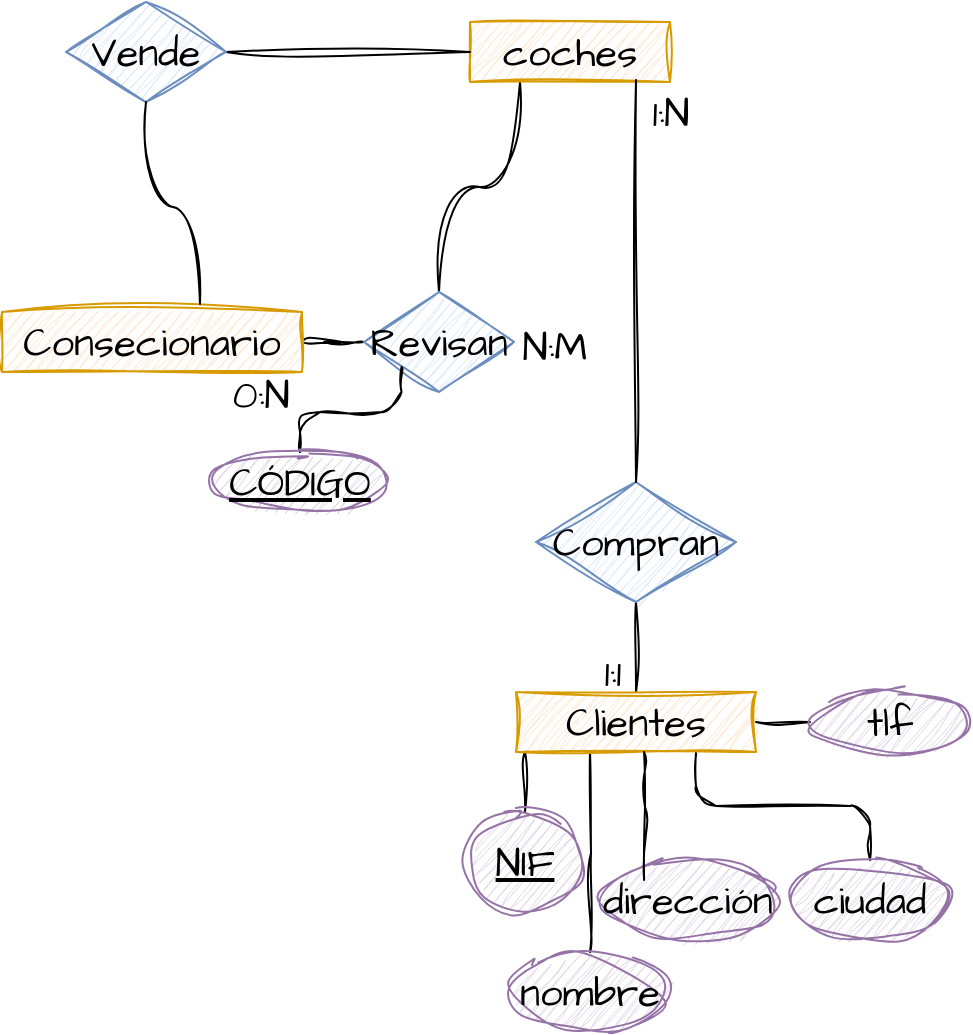 <mxfile version="22.0.2" type="github">
  <diagram name="Página-1" id="eumxeU81mNeOrhYoPqfO">
    <mxGraphModel dx="1434" dy="752" grid="1" gridSize="10" guides="1" tooltips="1" connect="1" arrows="1" fold="1" page="1" pageScale="1" pageWidth="827" pageHeight="1169" background="#ffffff" math="0" shadow="0">
      <root>
        <mxCell id="0" />
        <mxCell id="1" parent="0" />
        <mxCell id="fxUsTy2RBCVXRepyK7W4-14" style="edgeStyle=orthogonalEdgeStyle;sketch=1;hachureGap=4;jiggle=2;curveFitting=1;orthogonalLoop=1;jettySize=auto;html=1;exitX=0.25;exitY=1;exitDx=0;exitDy=0;entryX=0.5;entryY=0;entryDx=0;entryDy=0;fontFamily=Architects Daughter;fontSource=https%3A%2F%2Ffonts.googleapis.com%2Fcss%3Ffamily%3DArchitects%2BDaughter;fontSize=16;endArrow=none;endFill=0;curved=1;" parent="1" source="fxUsTy2RBCVXRepyK7W4-2" target="fxUsTy2RBCVXRepyK7W4-12" edge="1">
          <mxGeometry relative="1" as="geometry" />
        </mxCell>
        <mxCell id="fxUsTy2RBCVXRepyK7W4-2" value="coches" style="whiteSpace=wrap;html=1;sketch=1;hachureGap=4;jiggle=2;curveFitting=1;fontFamily=Architects Daughter;fontSource=https%3A%2F%2Ffonts.googleapis.com%2Fcss%3Ffamily%3DArchitects%2BDaughter;fontSize=20;fillColor=#ffe6cc;strokeColor=#d79b00;" parent="1" vertex="1">
          <mxGeometry x="280" y="88" width="100" height="30" as="geometry" />
        </mxCell>
        <mxCell id="fxUsTy2RBCVXRepyK7W4-13" style="edgeStyle=orthogonalEdgeStyle;rounded=0;sketch=1;hachureGap=4;jiggle=2;curveFitting=1;orthogonalLoop=1;jettySize=auto;html=1;exitX=1;exitY=0.5;exitDx=0;exitDy=0;fontFamily=Architects Daughter;fontSource=https%3A%2F%2Ffonts.googleapis.com%2Fcss%3Ffamily%3DArchitects%2BDaughter;fontSize=16;endArrow=none;endFill=0;" parent="1" source="fxUsTy2RBCVXRepyK7W4-3" target="fxUsTy2RBCVXRepyK7W4-12" edge="1">
          <mxGeometry relative="1" as="geometry" />
        </mxCell>
        <mxCell id="fxUsTy2RBCVXRepyK7W4-3" value="Consecionario" style="whiteSpace=wrap;html=1;sketch=1;hachureGap=4;jiggle=2;curveFitting=1;fontFamily=Architects Daughter;fontSource=https%3A%2F%2Ffonts.googleapis.com%2Fcss%3Ffamily%3DArchitects%2BDaughter;fontSize=20;fillColor=#ffe6cc;strokeColor=#d79b00;" parent="1" vertex="1">
          <mxGeometry x="46" y="233" width="150" height="30" as="geometry" />
        </mxCell>
        <mxCell id="fxUsTy2RBCVXRepyK7W4-15" style="edgeStyle=orthogonalEdgeStyle;rounded=0;sketch=1;hachureGap=4;jiggle=2;curveFitting=1;orthogonalLoop=1;jettySize=auto;html=1;exitX=0.5;exitY=0;exitDx=0;exitDy=0;entryX=0.5;entryY=1;entryDx=0;entryDy=0;fontFamily=Architects Daughter;fontSource=https%3A%2F%2Ffonts.googleapis.com%2Fcss%3Ffamily%3DArchitects%2BDaughter;fontSize=16;endArrow=none;endFill=0;" parent="1" source="fxUsTy2RBCVXRepyK7W4-4" target="fxUsTy2RBCVXRepyK7W4-9" edge="1">
          <mxGeometry relative="1" as="geometry" />
        </mxCell>
        <mxCell id="fxUsTy2RBCVXRepyK7W4-17" style="edgeStyle=orthogonalEdgeStyle;rounded=0;sketch=1;hachureGap=4;jiggle=2;curveFitting=1;orthogonalLoop=1;jettySize=auto;html=1;exitX=0.25;exitY=1;exitDx=0;exitDy=0;entryX=0.5;entryY=0;entryDx=0;entryDy=0;fontFamily=Architects Daughter;fontSource=https%3A%2F%2Ffonts.googleapis.com%2Fcss%3Ffamily%3DArchitects%2BDaughter;fontSize=16;endArrow=none;endFill=0;" parent="1" target="fxUsTy2RBCVXRepyK7W4-16" edge="1">
          <mxGeometry relative="1" as="geometry">
            <mxPoint x="309" y="453" as="sourcePoint" />
          </mxGeometry>
        </mxCell>
        <mxCell id="fxUsTy2RBCVXRepyK7W4-19" style="edgeStyle=orthogonalEdgeStyle;rounded=0;sketch=1;hachureGap=4;jiggle=2;curveFitting=1;orthogonalLoop=1;jettySize=auto;html=1;exitX=0.5;exitY=1;exitDx=0;exitDy=0;entryX=0.5;entryY=0;entryDx=0;entryDy=0;fontFamily=Architects Daughter;fontSource=https%3A%2F%2Ffonts.googleapis.com%2Fcss%3Ffamily%3DArchitects%2BDaughter;fontSize=16;endArrow=none;endFill=0;" parent="1" target="fxUsTy2RBCVXRepyK7W4-18" edge="1">
          <mxGeometry relative="1" as="geometry">
            <mxPoint x="340" y="453" as="sourcePoint" />
          </mxGeometry>
        </mxCell>
        <mxCell id="fxUsTy2RBCVXRepyK7W4-26" style="edgeStyle=orthogonalEdgeStyle;rounded=1;sketch=1;hachureGap=4;jiggle=2;curveFitting=1;orthogonalLoop=1;jettySize=auto;html=1;exitX=0.75;exitY=1;exitDx=0;exitDy=0;fontFamily=Architects Daughter;fontSource=https%3A%2F%2Ffonts.googleapis.com%2Fcss%3Ffamily%3DArchitects%2BDaughter;fontSize=16;endArrow=none;endFill=0;strokeWidth=1;" parent="1" source="fxUsTy2RBCVXRepyK7W4-4" target="fxUsTy2RBCVXRepyK7W4-25" edge="1">
          <mxGeometry relative="1" as="geometry" />
        </mxCell>
        <mxCell id="fxUsTy2RBCVXRepyK7W4-28" style="edgeStyle=orthogonalEdgeStyle;rounded=0;sketch=1;hachureGap=4;jiggle=2;curveFitting=1;orthogonalLoop=1;jettySize=auto;html=1;exitX=1;exitY=0.5;exitDx=0;exitDy=0;entryX=0;entryY=0.5;entryDx=0;entryDy=0;fontFamily=Architects Daughter;fontSource=https%3A%2F%2Ffonts.googleapis.com%2Fcss%3Ffamily%3DArchitects%2BDaughter;fontSize=16;endArrow=none;endFill=0;" parent="1" source="fxUsTy2RBCVXRepyK7W4-4" target="fxUsTy2RBCVXRepyK7W4-27" edge="1">
          <mxGeometry relative="1" as="geometry" />
        </mxCell>
        <mxCell id="fxUsTy2RBCVXRepyK7W4-4" value="Clientes" style="whiteSpace=wrap;html=1;sketch=1;hachureGap=4;jiggle=2;curveFitting=1;fontFamily=Architects Daughter;fontSource=https%3A%2F%2Ffonts.googleapis.com%2Fcss%3Ffamily%3DArchitects%2BDaughter;fontSize=20;fillColor=#ffe6cc;strokeColor=#d79b00;" parent="1" vertex="1">
          <mxGeometry x="303" y="423" width="120" height="30" as="geometry" />
        </mxCell>
        <mxCell id="fxUsTy2RBCVXRepyK7W4-9" value="Compran" style="rhombus;whiteSpace=wrap;html=1;sketch=1;hachureGap=4;jiggle=2;curveFitting=1;fontFamily=Architects Daughter;fontSource=https%3A%2F%2Ffonts.googleapis.com%2Fcss%3Ffamily%3DArchitects%2BDaughter;fontSize=20;fillColor=#dae8fc;strokeColor=#6c8ebf;" parent="1" vertex="1">
          <mxGeometry x="313" y="318" width="100" height="60" as="geometry" />
        </mxCell>
        <mxCell id="fxUsTy2RBCVXRepyK7W4-11" style="edgeStyle=orthogonalEdgeStyle;rounded=0;sketch=1;hachureGap=4;jiggle=2;curveFitting=1;orthogonalLoop=1;jettySize=auto;html=1;exitX=0.5;exitY=0;exitDx=0;exitDy=0;entryX=0.83;entryY=0.967;entryDx=0;entryDy=0;entryPerimeter=0;fontFamily=Architects Daughter;fontSource=https%3A%2F%2Ffonts.googleapis.com%2Fcss%3Ffamily%3DArchitects%2BDaughter;fontSize=16;endArrow=none;endFill=0;" parent="1" source="fxUsTy2RBCVXRepyK7W4-9" target="fxUsTy2RBCVXRepyK7W4-2" edge="1">
          <mxGeometry relative="1" as="geometry" />
        </mxCell>
        <mxCell id="fxUsTy2RBCVXRepyK7W4-12" value="Revisan" style="rhombus;whiteSpace=wrap;html=1;sketch=1;hachureGap=4;jiggle=2;curveFitting=1;fontFamily=Architects Daughter;fontSource=https%3A%2F%2Ffonts.googleapis.com%2Fcss%3Ffamily%3DArchitects%2BDaughter;fontSize=20;fillColor=#dae8fc;strokeColor=#6c8ebf;" parent="1" vertex="1">
          <mxGeometry x="227" y="223" width="75" height="50" as="geometry" />
        </mxCell>
        <mxCell id="fxUsTy2RBCVXRepyK7W4-16" value="&lt;u&gt;NIF&lt;/u&gt;" style="ellipse;whiteSpace=wrap;html=1;sketch=1;hachureGap=4;jiggle=2;curveFitting=1;fontFamily=Architects Daughter;fontSource=https%3A%2F%2Ffonts.googleapis.com%2Fcss%3Ffamily%3DArchitects%2BDaughter;fontSize=20;fillColor=#e1d5e7;strokeColor=#9673a6;" parent="1" vertex="1">
          <mxGeometry x="279" y="483" width="57" height="50" as="geometry" />
        </mxCell>
        <mxCell id="fxUsTy2RBCVXRepyK7W4-18" value="nombre" style="ellipse;whiteSpace=wrap;html=1;sketch=1;hachureGap=4;jiggle=2;curveFitting=1;fontFamily=Architects Daughter;fontSource=https%3A%2F%2Ffonts.googleapis.com%2Fcss%3Ffamily%3DArchitects%2BDaughter;fontSize=20;fillColor=#e1d5e7;strokeColor=#9673a6;" parent="1" vertex="1">
          <mxGeometry x="300" y="553" width="80" height="40" as="geometry" />
        </mxCell>
        <mxCell id="fxUsTy2RBCVXRepyK7W4-20" value="dirección" style="ellipse;whiteSpace=wrap;html=1;sketch=1;hachureGap=4;jiggle=2;curveFitting=1;fontFamily=Architects Daughter;fontSource=https%3A%2F%2Ffonts.googleapis.com%2Fcss%3Ffamily%3DArchitects%2BDaughter;fontSize=20;fillColor=#e1d5e7;strokeColor=#9673a6;" parent="1" vertex="1">
          <mxGeometry x="344" y="507" width="90" height="40" as="geometry" />
        </mxCell>
        <mxCell id="fxUsTy2RBCVXRepyK7W4-21" style="edgeStyle=orthogonalEdgeStyle;rounded=0;sketch=1;hachureGap=4;jiggle=2;curveFitting=1;orthogonalLoop=1;jettySize=auto;html=1;exitX=0.75;exitY=1;exitDx=0;exitDy=0;entryX=0.256;entryY=0.25;entryDx=0;entryDy=0;entryPerimeter=0;fontFamily=Architects Daughter;fontSource=https%3A%2F%2Ffonts.googleapis.com%2Fcss%3Ffamily%3DArchitects%2BDaughter;fontSize=16;endArrow=none;endFill=0;" parent="1" target="fxUsTy2RBCVXRepyK7W4-20" edge="1">
          <mxGeometry relative="1" as="geometry">
            <mxPoint x="367" y="453" as="sourcePoint" />
          </mxGeometry>
        </mxCell>
        <mxCell id="fxUsTy2RBCVXRepyK7W4-24" style="edgeStyle=orthogonalEdgeStyle;rounded=0;sketch=1;hachureGap=4;jiggle=2;curveFitting=1;orthogonalLoop=1;jettySize=auto;html=1;exitX=1;exitY=0.5;exitDx=0;exitDy=0;entryX=0;entryY=0.5;entryDx=0;entryDy=0;fontFamily=Architects Daughter;fontSource=https%3A%2F%2Ffonts.googleapis.com%2Fcss%3Ffamily%3DArchitects%2BDaughter;fontSize=16;endArrow=none;endFill=0;" parent="1" source="fxUsTy2RBCVXRepyK7W4-22" target="fxUsTy2RBCVXRepyK7W4-2" edge="1">
          <mxGeometry relative="1" as="geometry" />
        </mxCell>
        <mxCell id="fxUsTy2RBCVXRepyK7W4-22" value="Vende" style="rhombus;whiteSpace=wrap;html=1;sketch=1;hachureGap=4;jiggle=2;curveFitting=1;fontFamily=Architects Daughter;fontSource=https%3A%2F%2Ffonts.googleapis.com%2Fcss%3Ffamily%3DArchitects%2BDaughter;fontSize=20;fillColor=#dae8fc;strokeColor=#6c8ebf;" parent="1" vertex="1">
          <mxGeometry x="78" y="78" width="80" height="50" as="geometry" />
        </mxCell>
        <mxCell id="fxUsTy2RBCVXRepyK7W4-23" style="edgeStyle=orthogonalEdgeStyle;sketch=1;hachureGap=4;jiggle=2;curveFitting=1;orthogonalLoop=1;jettySize=auto;html=1;exitX=0.5;exitY=1;exitDx=0;exitDy=0;entryX=0.66;entryY=-0.133;entryDx=0;entryDy=0;entryPerimeter=0;fontFamily=Architects Daughter;fontSource=https%3A%2F%2Ffonts.googleapis.com%2Fcss%3Ffamily%3DArchitects%2BDaughter;fontSize=16;endArrow=none;endFill=0;curved=1;" parent="1" source="fxUsTy2RBCVXRepyK7W4-22" target="fxUsTy2RBCVXRepyK7W4-3" edge="1">
          <mxGeometry relative="1" as="geometry" />
        </mxCell>
        <mxCell id="fxUsTy2RBCVXRepyK7W4-25" value="ciudad" style="ellipse;whiteSpace=wrap;html=1;sketch=1;hachureGap=4;jiggle=2;curveFitting=1;fontFamily=Architects Daughter;fontSource=https%3A%2F%2Ffonts.googleapis.com%2Fcss%3Ffamily%3DArchitects%2BDaughter;fontSize=20;fillColor=#e1d5e7;strokeColor=#9673a6;" parent="1" vertex="1">
          <mxGeometry x="440" y="507" width="80" height="40" as="geometry" />
        </mxCell>
        <mxCell id="fxUsTy2RBCVXRepyK7W4-27" value="tlf" style="ellipse;whiteSpace=wrap;html=1;sketch=1;hachureGap=4;jiggle=2;curveFitting=1;fontFamily=Architects Daughter;fontSource=https%3A%2F%2Ffonts.googleapis.com%2Fcss%3Ffamily%3DArchitects%2BDaughter;fontSize=20;fillColor=#e1d5e7;strokeColor=#9673a6;" parent="1" vertex="1">
          <mxGeometry x="450" y="423" width="80" height="30" as="geometry" />
        </mxCell>
        <mxCell id="fxUsTy2RBCVXRepyK7W4-29" value="1:1" style="text;html=1;align=center;verticalAlign=middle;resizable=0;points=[];autosize=1;strokeColor=none;fillColor=none;fontSize=20;fontFamily=Architects Daughter;" parent="1" vertex="1">
          <mxGeometry x="336" y="393" width="30" height="40" as="geometry" />
        </mxCell>
        <mxCell id="fxUsTy2RBCVXRepyK7W4-30" value="1:N" style="text;html=1;align=center;verticalAlign=middle;resizable=0;points=[];autosize=1;strokeColor=none;fillColor=none;fontSize=20;fontFamily=Architects Daughter;" parent="1" vertex="1">
          <mxGeometry x="360" y="113" width="40" height="40" as="geometry" />
        </mxCell>
        <mxCell id="fxUsTy2RBCVXRepyK7W4-31" value="0:N" style="text;html=1;align=center;verticalAlign=middle;resizable=0;points=[];autosize=1;strokeColor=none;fillColor=none;fontSize=20;fontFamily=Architects Daughter;" parent="1" vertex="1">
          <mxGeometry x="150" y="254" width="50" height="40" as="geometry" />
        </mxCell>
        <mxCell id="fxUsTy2RBCVXRepyK7W4-35" value="N:M" style="text;html=1;align=center;verticalAlign=middle;resizable=0;points=[];autosize=1;strokeColor=none;fillColor=none;fontSize=20;fontFamily=Architects Daughter;" parent="1" vertex="1">
          <mxGeometry x="292" y="230" width="60" height="40" as="geometry" />
        </mxCell>
        <mxCell id="lje4z9hcbKLXEJPXf6_G-2" style="edgeStyle=orthogonalEdgeStyle;rounded=1;sketch=1;hachureGap=4;jiggle=2;curveFitting=1;orthogonalLoop=1;jettySize=auto;html=1;exitX=0.5;exitY=0;exitDx=0;exitDy=0;entryX=0;entryY=1;entryDx=0;entryDy=0;fontFamily=Architects Daughter;fontSource=https%3A%2F%2Ffonts.googleapis.com%2Fcss%3Ffamily%3DArchitects%2BDaughter;fontSize=16;endArrow=none;endFill=0;" edge="1" parent="1" source="lje4z9hcbKLXEJPXf6_G-1" target="fxUsTy2RBCVXRepyK7W4-12">
          <mxGeometry relative="1" as="geometry" />
        </mxCell>
        <mxCell id="lje4z9hcbKLXEJPXf6_G-1" value="&lt;u&gt;CÓDIGO&lt;/u&gt;" style="ellipse;whiteSpace=wrap;html=1;sketch=1;hachureGap=4;jiggle=2;curveFitting=1;fontFamily=Architects Daughter;fontSource=https%3A%2F%2Ffonts.googleapis.com%2Fcss%3Ffamily%3DArchitects%2BDaughter;fontSize=20;fillColor=#e1d5e7;strokeColor=#9673a6;" vertex="1" parent="1">
          <mxGeometry x="150" y="303" width="90" height="30" as="geometry" />
        </mxCell>
      </root>
    </mxGraphModel>
  </diagram>
</mxfile>
